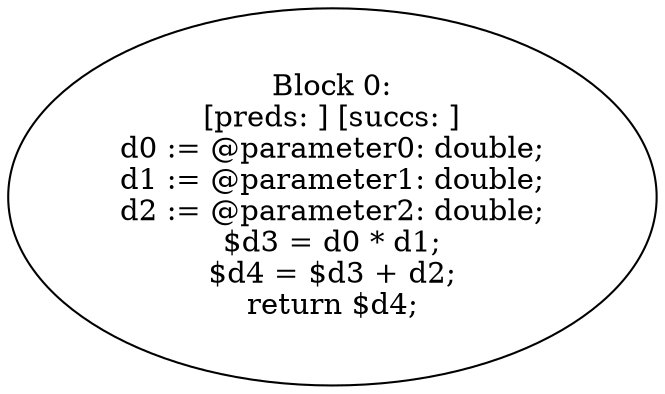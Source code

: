digraph "unitGraph" {
    "Block 0:
[preds: ] [succs: ]
d0 := @parameter0: double;
d1 := @parameter1: double;
d2 := @parameter2: double;
$d3 = d0 * d1;
$d4 = $d3 + d2;
return $d4;
"
}
